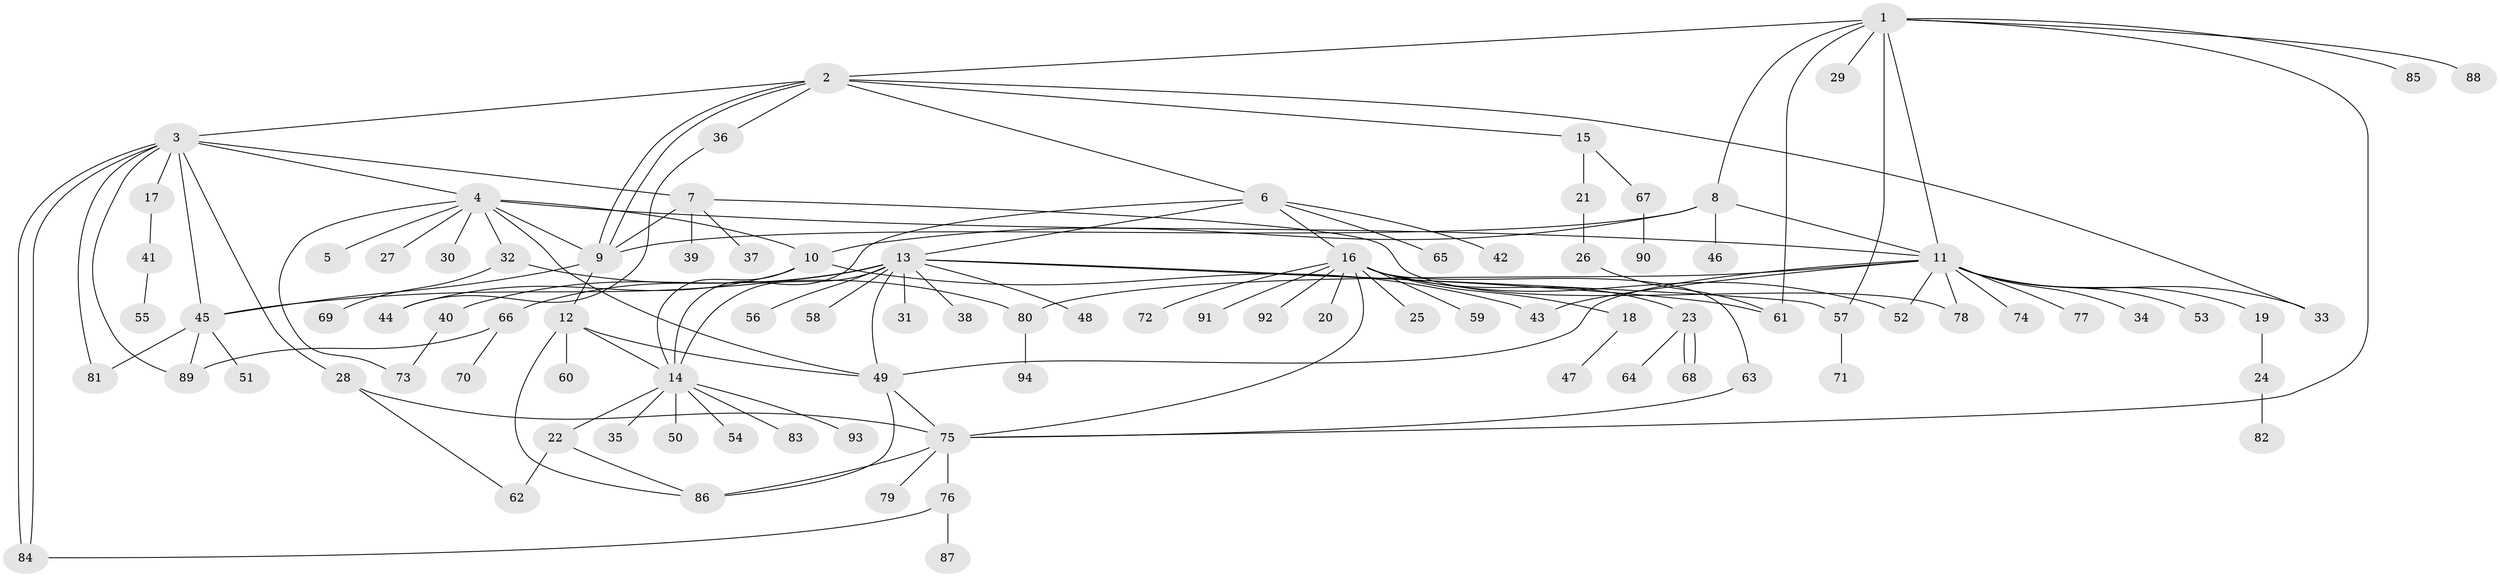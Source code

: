 // coarse degree distribution, {7: 0.06451612903225806, 9: 0.03225806451612903, 5: 0.03225806451612903, 4: 0.06451612903225806, 1: 0.41935483870967744, 11: 0.03225806451612903, 2: 0.12903225806451613, 8: 0.06451612903225806, 10: 0.03225806451612903, 3: 0.06451612903225806, 6: 0.06451612903225806}
// Generated by graph-tools (version 1.1) at 2025/36/03/04/25 23:36:45]
// undirected, 94 vertices, 132 edges
graph export_dot {
  node [color=gray90,style=filled];
  1;
  2;
  3;
  4;
  5;
  6;
  7;
  8;
  9;
  10;
  11;
  12;
  13;
  14;
  15;
  16;
  17;
  18;
  19;
  20;
  21;
  22;
  23;
  24;
  25;
  26;
  27;
  28;
  29;
  30;
  31;
  32;
  33;
  34;
  35;
  36;
  37;
  38;
  39;
  40;
  41;
  42;
  43;
  44;
  45;
  46;
  47;
  48;
  49;
  50;
  51;
  52;
  53;
  54;
  55;
  56;
  57;
  58;
  59;
  60;
  61;
  62;
  63;
  64;
  65;
  66;
  67;
  68;
  69;
  70;
  71;
  72;
  73;
  74;
  75;
  76;
  77;
  78;
  79;
  80;
  81;
  82;
  83;
  84;
  85;
  86;
  87;
  88;
  89;
  90;
  91;
  92;
  93;
  94;
  1 -- 2;
  1 -- 8;
  1 -- 11;
  1 -- 29;
  1 -- 57;
  1 -- 61;
  1 -- 75;
  1 -- 85;
  1 -- 88;
  2 -- 3;
  2 -- 6;
  2 -- 9;
  2 -- 9;
  2 -- 15;
  2 -- 33;
  2 -- 36;
  3 -- 4;
  3 -- 7;
  3 -- 17;
  3 -- 28;
  3 -- 45;
  3 -- 81;
  3 -- 84;
  3 -- 84;
  3 -- 89;
  4 -- 5;
  4 -- 9;
  4 -- 10;
  4 -- 11;
  4 -- 27;
  4 -- 30;
  4 -- 32;
  4 -- 49;
  4 -- 73;
  6 -- 13;
  6 -- 14;
  6 -- 16;
  6 -- 42;
  6 -- 65;
  7 -- 9;
  7 -- 37;
  7 -- 39;
  7 -- 78;
  8 -- 9;
  8 -- 10;
  8 -- 11;
  8 -- 46;
  9 -- 12;
  9 -- 45;
  10 -- 14;
  10 -- 43;
  10 -- 44;
  11 -- 19;
  11 -- 33;
  11 -- 34;
  11 -- 43;
  11 -- 49;
  11 -- 52;
  11 -- 53;
  11 -- 74;
  11 -- 77;
  11 -- 78;
  11 -- 80;
  12 -- 14;
  12 -- 49;
  12 -- 60;
  12 -- 86;
  13 -- 14;
  13 -- 31;
  13 -- 38;
  13 -- 40;
  13 -- 45;
  13 -- 48;
  13 -- 49;
  13 -- 56;
  13 -- 57;
  13 -- 58;
  13 -- 61;
  13 -- 66;
  14 -- 22;
  14 -- 35;
  14 -- 50;
  14 -- 54;
  14 -- 83;
  14 -- 93;
  15 -- 21;
  15 -- 67;
  16 -- 18;
  16 -- 20;
  16 -- 23;
  16 -- 25;
  16 -- 52;
  16 -- 59;
  16 -- 63;
  16 -- 72;
  16 -- 75;
  16 -- 91;
  16 -- 92;
  17 -- 41;
  18 -- 47;
  19 -- 24;
  21 -- 26;
  22 -- 62;
  22 -- 86;
  23 -- 64;
  23 -- 68;
  23 -- 68;
  24 -- 82;
  26 -- 61;
  28 -- 62;
  28 -- 75;
  32 -- 69;
  32 -- 80;
  36 -- 44;
  40 -- 73;
  41 -- 55;
  45 -- 51;
  45 -- 81;
  45 -- 89;
  49 -- 75;
  49 -- 86;
  57 -- 71;
  63 -- 75;
  66 -- 70;
  66 -- 89;
  67 -- 90;
  75 -- 76;
  75 -- 79;
  75 -- 86;
  76 -- 84;
  76 -- 87;
  80 -- 94;
}
